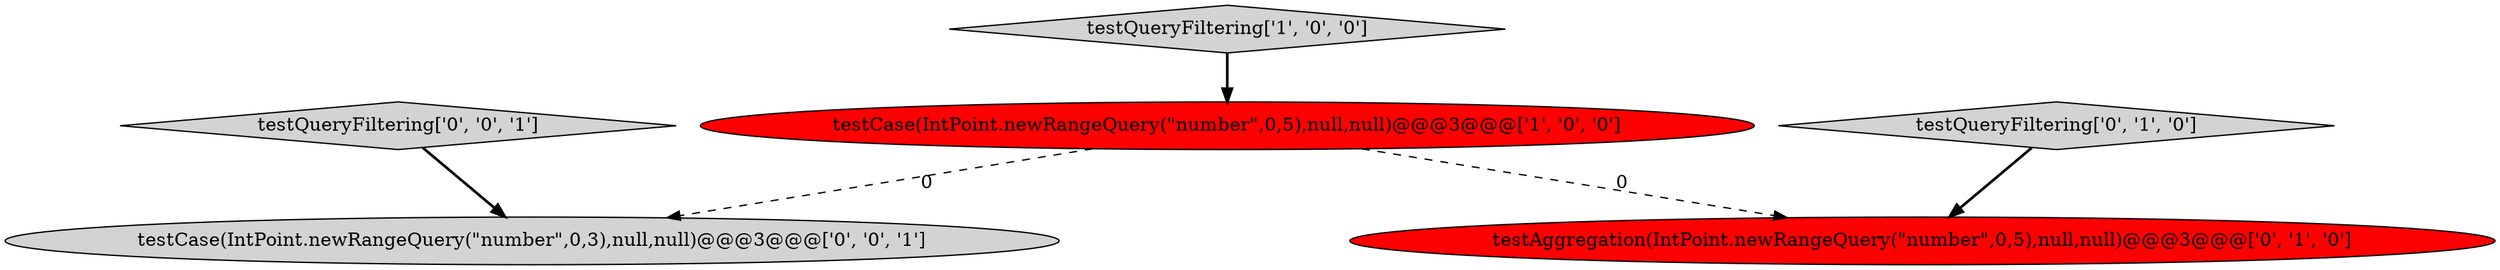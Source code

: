 digraph {
1 [style = filled, label = "testCase(IntPoint.newRangeQuery(\"number\",0,5),null,null)@@@3@@@['1', '0', '0']", fillcolor = red, shape = ellipse image = "AAA1AAABBB1BBB"];
0 [style = filled, label = "testQueryFiltering['1', '0', '0']", fillcolor = lightgray, shape = diamond image = "AAA0AAABBB1BBB"];
5 [style = filled, label = "testQueryFiltering['0', '0', '1']", fillcolor = lightgray, shape = diamond image = "AAA0AAABBB3BBB"];
3 [style = filled, label = "testQueryFiltering['0', '1', '0']", fillcolor = lightgray, shape = diamond image = "AAA0AAABBB2BBB"];
4 [style = filled, label = "testCase(IntPoint.newRangeQuery(\"number\",0,3),null,null)@@@3@@@['0', '0', '1']", fillcolor = lightgray, shape = ellipse image = "AAA0AAABBB3BBB"];
2 [style = filled, label = "testAggregation(IntPoint.newRangeQuery(\"number\",0,5),null,null)@@@3@@@['0', '1', '0']", fillcolor = red, shape = ellipse image = "AAA1AAABBB2BBB"];
1->4 [style = dashed, label="0"];
1->2 [style = dashed, label="0"];
3->2 [style = bold, label=""];
0->1 [style = bold, label=""];
5->4 [style = bold, label=""];
}
